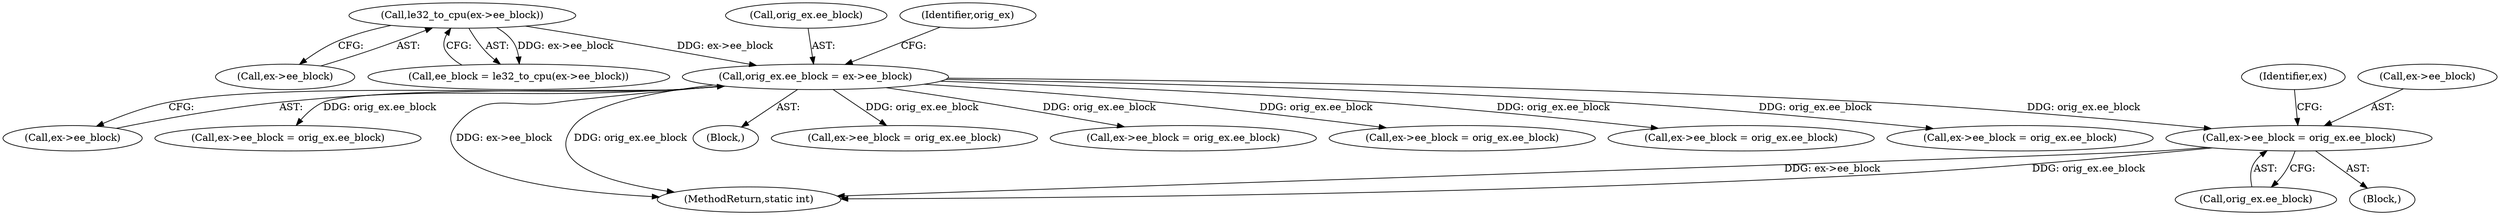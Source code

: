 digraph "0_linux_667eff35a1f56fa74ce98a0c7c29a40adc1ba4e3@pointer" {
"1000771" [label="(Call,ex->ee_block = orig_ex.ee_block)"];
"1000269" [label="(Call,orig_ex.ee_block = ex->ee_block)"];
"1000239" [label="(Call,le32_to_cpu(ex->ee_block))"];
"1000977" [label="(Call,ex->ee_block = orig_ex.ee_block)"];
"1000237" [label="(Call,ee_block = le32_to_cpu(ex->ee_block))"];
"1000780" [label="(Identifier,ex)"];
"1000270" [label="(Call,orig_ex.ee_block)"];
"1000761" [label="(Block,)"];
"1000408" [label="(Call,ex->ee_block = orig_ex.ee_block)"];
"1000273" [label="(Call,ex->ee_block)"];
"1000771" [label="(Call,ex->ee_block = orig_ex.ee_block)"];
"1000634" [label="(Call,ex->ee_block = orig_ex.ee_block)"];
"1000269" [label="(Call,orig_ex.ee_block = ex->ee_block)"];
"1000239" [label="(Call,le32_to_cpu(ex->ee_block))"];
"1000240" [label="(Call,ex->ee_block)"];
"1000772" [label="(Call,ex->ee_block)"];
"1000775" [label="(Call,orig_ex.ee_block)"];
"1001006" [label="(MethodReturn,static int)"];
"1000136" [label="(Block,)"];
"1000323" [label="(Call,ex->ee_block = orig_ex.ee_block)"];
"1000278" [label="(Identifier,orig_ex)"];
"1000480" [label="(Call,ex->ee_block = orig_ex.ee_block)"];
"1000936" [label="(Call,ex->ee_block = orig_ex.ee_block)"];
"1000771" -> "1000761"  [label="AST: "];
"1000771" -> "1000775"  [label="CFG: "];
"1000772" -> "1000771"  [label="AST: "];
"1000775" -> "1000771"  [label="AST: "];
"1000780" -> "1000771"  [label="CFG: "];
"1000771" -> "1001006"  [label="DDG: ex->ee_block"];
"1000771" -> "1001006"  [label="DDG: orig_ex.ee_block"];
"1000269" -> "1000771"  [label="DDG: orig_ex.ee_block"];
"1000269" -> "1000136"  [label="AST: "];
"1000269" -> "1000273"  [label="CFG: "];
"1000270" -> "1000269"  [label="AST: "];
"1000273" -> "1000269"  [label="AST: "];
"1000278" -> "1000269"  [label="CFG: "];
"1000269" -> "1001006"  [label="DDG: ex->ee_block"];
"1000269" -> "1001006"  [label="DDG: orig_ex.ee_block"];
"1000239" -> "1000269"  [label="DDG: ex->ee_block"];
"1000269" -> "1000323"  [label="DDG: orig_ex.ee_block"];
"1000269" -> "1000408"  [label="DDG: orig_ex.ee_block"];
"1000269" -> "1000480"  [label="DDG: orig_ex.ee_block"];
"1000269" -> "1000634"  [label="DDG: orig_ex.ee_block"];
"1000269" -> "1000936"  [label="DDG: orig_ex.ee_block"];
"1000269" -> "1000977"  [label="DDG: orig_ex.ee_block"];
"1000239" -> "1000237"  [label="AST: "];
"1000239" -> "1000240"  [label="CFG: "];
"1000240" -> "1000239"  [label="AST: "];
"1000237" -> "1000239"  [label="CFG: "];
"1000239" -> "1000237"  [label="DDG: ex->ee_block"];
}
